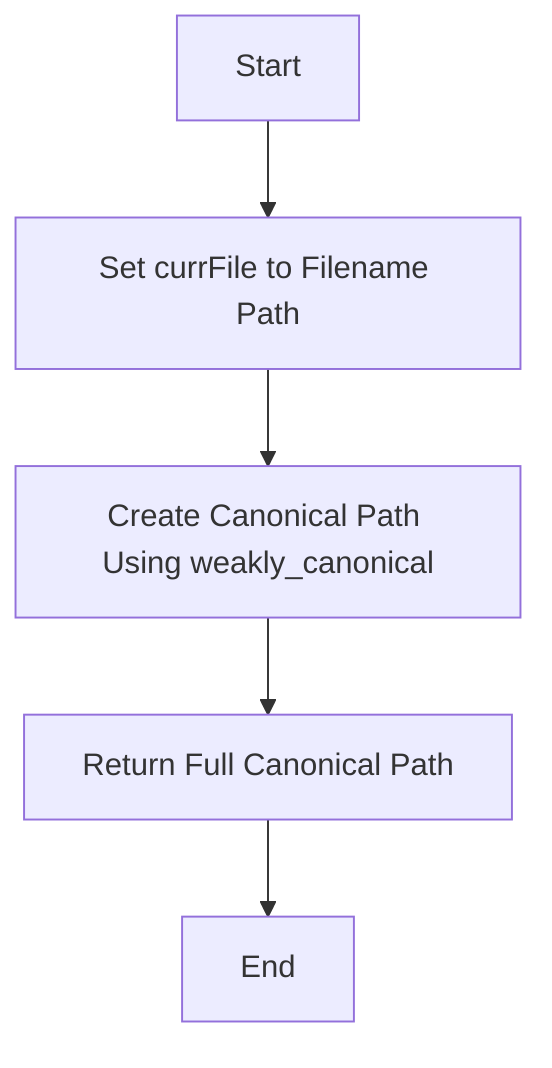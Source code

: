 flowchart TD
    A[Start] --> B[Set currFile to Filename Path]
    B --> C[Create Canonical Path Using weakly_canonical]
    C --> D[Return Full Canonical Path]
    D --> E[End]